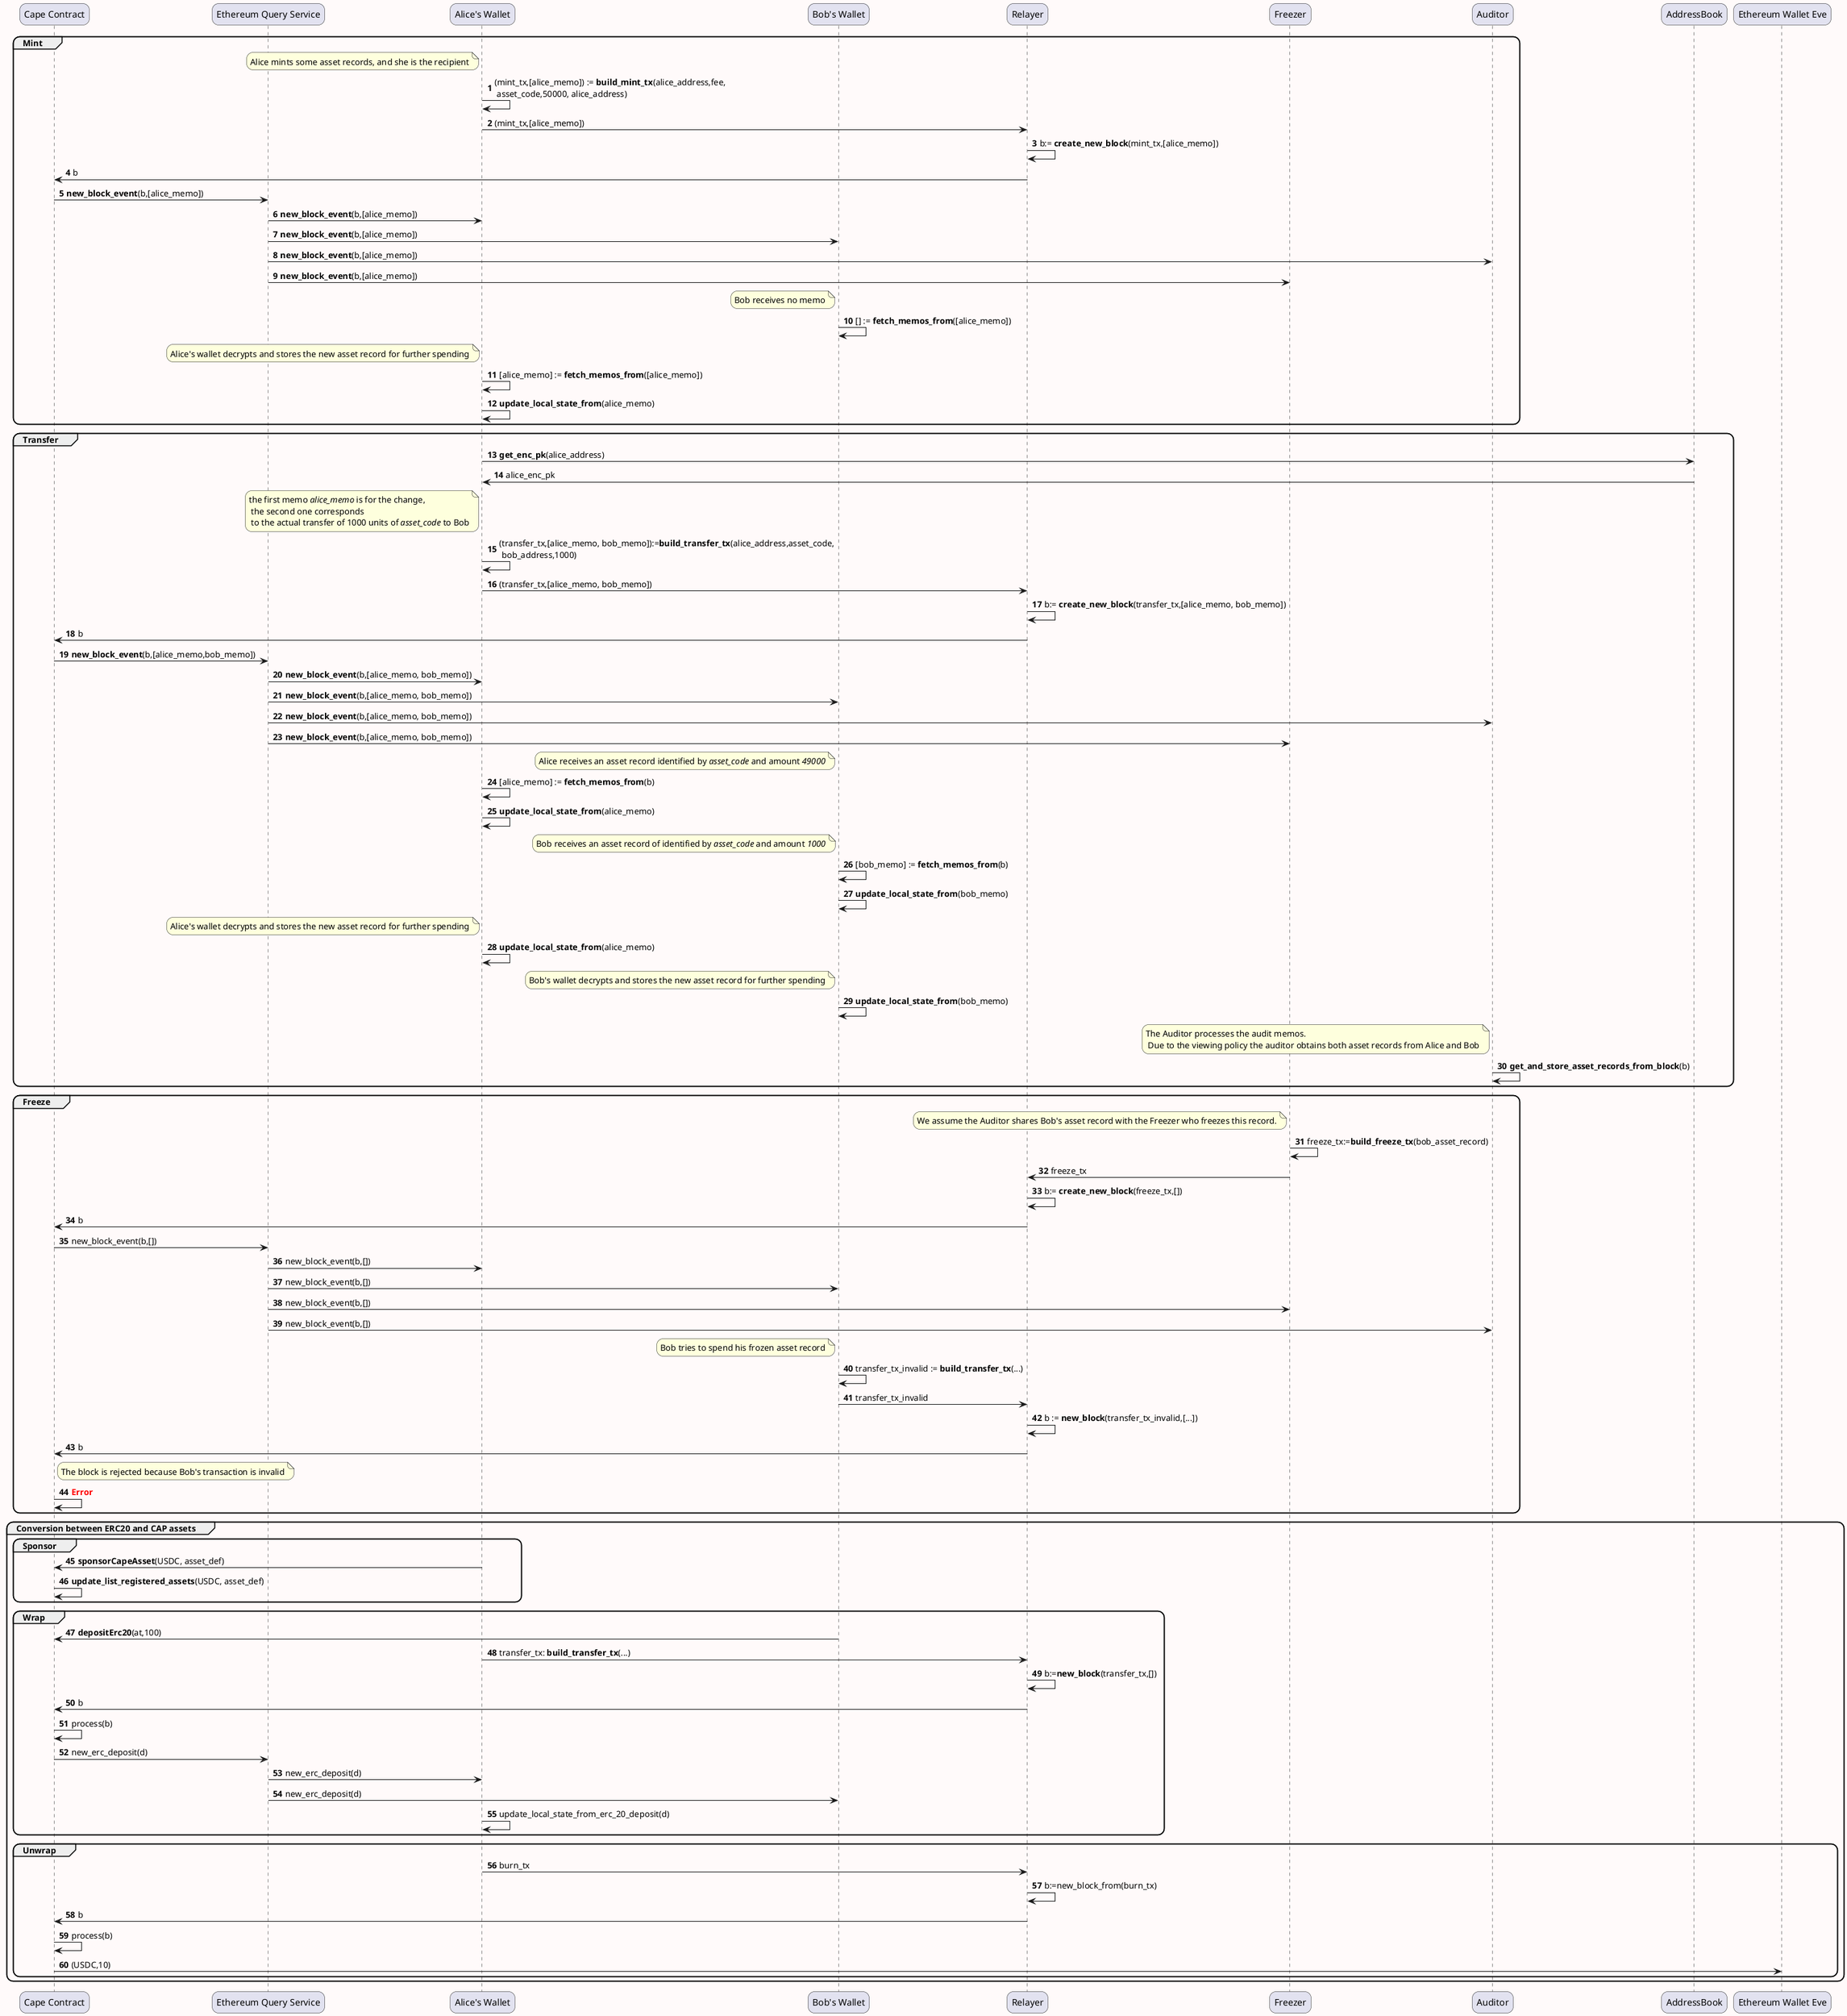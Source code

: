 @startuml
autonumber

skinparam roundcorner 20
skinparam backgroundColor Snow


participant "Cape Contract" as C
participant "Ethereum Query Service" as EQS
participant "Alice's Wallet" as W_A
participant "Bob's Wallet" as W_B
participant "Relayer" as R
participant "Freezer" as F
participant "Auditor" as A
participant "AddressBook" as AB
participant "Ethereum Wallet Eve" as ETH_WX

group Mint
    note left W_A: Alice mints some asset records, and she is the recipient
    W_A -> W_A: (mint_tx,[alice_memo]) := **build_mint_tx**(alice_address,fee, \n asset_code,50000, alice_address)
    W_A -> R: (mint_tx,[alice_memo])
    R -> R: b:= **create_new_block**(mint_tx,[alice_memo])
    R -> C: b
    C -> EQS: **new_block_event**(b,[alice_memo])
    EQS -> W_A: **new_block_event**(b,[alice_memo])
    EQS -> W_B: **new_block_event**(b,[alice_memo])
    EQS -> A: **new_block_event**(b,[alice_memo])
    EQS -> F: **new_block_event**(b,[alice_memo])
    note left W_B: Bob receives no memo
    W_B -> W_B: [] := **fetch_memos_from**([alice_memo])
    note left W_A: Alice's wallet decrypts and stores the new asset record for further spending
    W_A -> W_A: [alice_memo] := **fetch_memos_from**([alice_memo])
    W_A -> W_A: **update_local_state_from**(alice_memo)
end group

group Transfer

    W_A -> AB: **get_enc_pk**(alice_address)
    AB -> W_A: alice_enc_pk
    note left W_A: the first memo <i>alice_memo</i> is for the change, \n the second one corresponds \n to the actual transfer of 1000 units of <i>asset_code</i> to Bob
    W_A -> W_A: (transfer_tx,[alice_memo, bob_memo]):=**build_transfer_tx**(alice_address,asset_code,\n bob_address,1000)
    W_A -> R: (transfer_tx,[alice_memo, bob_memo])
    R -> R: b:= **create_new_block**(transfer_tx,[alice_memo, bob_memo])
    R -> C: b
    C -> EQS: **new_block_event**(b,[alice_memo,bob_memo])
    EQS -> W_A: **new_block_event**(b,[alice_memo, bob_memo])
    EQS -> W_B: **new_block_event**(b,[alice_memo, bob_memo])
    EQS -> A: **new_block_event**(b,[alice_memo, bob_memo])
    EQS -> F: **new_block_event**(b,[alice_memo, bob_memo])

    note left W_B: Alice receives an asset record identified by <i>asset_code</i> and amount <i>49000</i>
    W_A -> W_A: [alice_memo] := **fetch_memos_from**(b)
    W_A -> W_A: **update_local_state_from**(alice_memo)

    note left W_B: Bob receives an asset record of identified by <i>asset_code</i> and amount <i>1000</i>
    W_B -> W_B: [bob_memo] := **fetch_memos_from**(b)
    W_B -> W_B: **update_local_state_from**(bob_memo)

    note left W_A: Alice's wallet decrypts and stores the new asset record for further spending
    W_A -> W_A: **update_local_state_from**(alice_memo)

    note left W_B: Bob's wallet decrypts and stores the new asset record for further spending
    W_B -> W_B: **update_local_state_from**(bob_memo)

    note left A: The Auditor processes the audit memos. \n Due to the viewing policy the auditor obtains both asset records from Alice and Bob
    A -> A: **get_and_store_asset_records_from_block**(b)

end group

group Freeze

   note left F: We assume the Auditor shares Bob's asset record with the Freezer who freezes this record.

   F -> F: freeze_tx:=**build_freeze_tx**(bob_asset_record)
   F -> R: freeze_tx
   R -> R: b:= **create_new_block**(freeze_tx,[])
   R -> C: b
   C -> EQS: new_block_event(b,[])
   EQS -> W_A: new_block_event(b,[])
   EQS -> W_B: new_block_event(b,[])
   EQS -> F: new_block_event(b,[])
   EQS -> A: new_block_event(b,[])
   note left W_B: Bob tries to spend his frozen asset record
   W_B -> W_B: transfer_tx_invalid := **build_transfer_tx**(...)
   W_B -> R: transfer_tx_invalid
   R -> R: b := **new_block**(transfer_tx_invalid,[...])
   R -> C: b
   note right C: The block is rejected because Bob's transaction is invalid
   C -> C: <color:red>**Error**</color>

end group

group Conversion between ERC20 and CAP assets

    group Sponsor
        W_A -> C: **sponsorCapeAsset**(USDC, asset_def)
        C -> C: **update_list_registered_assets**(USDC, asset_def)
    end group

    group Wrap

        W_B -> C: **depositErc20**(at,100)
        W_A -> R: transfer_tx: **build_transfer_tx**(...)
        R -> R: b:=**new_block**(transfer_tx,[])
        R -> C: b
        C -> C: process(b)
        C -> EQS: new_erc_deposit(d)
        EQS -> W_A: new_erc_deposit(d)
        EQS -> W_B: new_erc_deposit(d)
        W_A -> W_A: update_local_state_from_erc_20_deposit(d)

    end group

    group Unwrap

        W_A -> R: burn_tx
        R -> R: b:=new_block_from(burn_tx)
        R -> C: b
        C -> C: process(b)
        C -> ETH_WX: (USDC,10)

    end group

end group

@enduml
